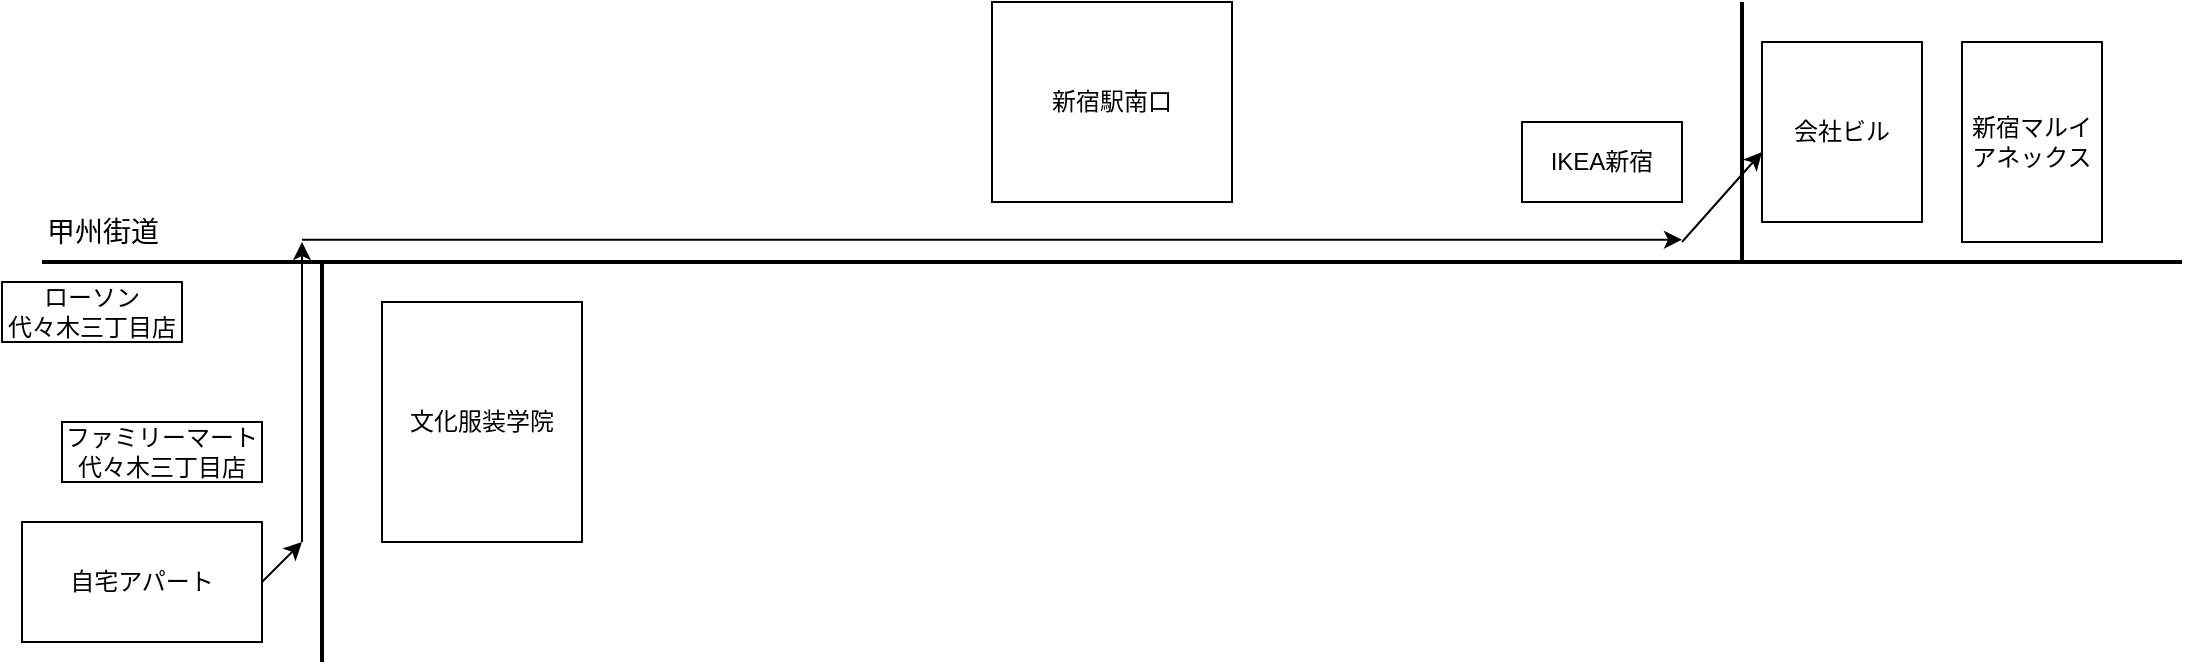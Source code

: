 <mxfile version="24.6.4" type="device">
  <diagram name="ページ1" id="eOdy42E6m8tO23XgPksV">
    <mxGraphModel dx="1035" dy="551" grid="1" gridSize="10" guides="1" tooltips="1" connect="1" arrows="1" fold="1" page="1" pageScale="1" pageWidth="1169" pageHeight="827" math="0" shadow="0">
      <root>
        <mxCell id="0" />
        <mxCell id="1" parent="0" />
        <mxCell id="NauwD-ksB0_6wiWFMnAi-1" value="会社ビル" style="rounded=0;whiteSpace=wrap;html=1;" parent="1" vertex="1">
          <mxGeometry x="910" y="100" width="80" height="90" as="geometry" />
        </mxCell>
        <mxCell id="NauwD-ksB0_6wiWFMnAi-2" value="自宅アパート" style="rounded=0;whiteSpace=wrap;html=1;" parent="1" vertex="1">
          <mxGeometry x="40" y="340" width="120" height="60" as="geometry" />
        </mxCell>
        <mxCell id="NauwD-ksB0_6wiWFMnAi-3" value="" style="endArrow=none;html=1;rounded=0;strokeWidth=2;" parent="1" edge="1">
          <mxGeometry width="50" height="50" relative="1" as="geometry">
            <mxPoint x="50" y="210" as="sourcePoint" />
            <mxPoint x="1120" y="210" as="targetPoint" />
          </mxGeometry>
        </mxCell>
        <mxCell id="NauwD-ksB0_6wiWFMnAi-4" value="" style="endArrow=none;html=1;rounded=0;strokeWidth=2;" parent="1" edge="1">
          <mxGeometry width="50" height="50" relative="1" as="geometry">
            <mxPoint x="190" y="410" as="sourcePoint" />
            <mxPoint x="190" y="210" as="targetPoint" />
          </mxGeometry>
        </mxCell>
        <mxCell id="NauwD-ksB0_6wiWFMnAi-5" value="&lt;font style=&quot;font-size: 14px;&quot;&gt;甲州街道&lt;/font&gt;" style="text;html=1;align=center;verticalAlign=middle;resizable=0;points=[];autosize=1;strokeColor=none;fillColor=none;" parent="1" vertex="1">
          <mxGeometry x="40" y="180" width="80" height="30" as="geometry" />
        </mxCell>
        <mxCell id="NauwD-ksB0_6wiWFMnAi-6" value="" style="endArrow=none;html=1;rounded=0;strokeWidth=2;" parent="1" edge="1">
          <mxGeometry x="-0.075" width="50" height="50" relative="1" as="geometry">
            <mxPoint x="900" y="210" as="sourcePoint" />
            <mxPoint x="900" y="80" as="targetPoint" />
            <Array as="points" />
            <mxPoint as="offset" />
          </mxGeometry>
        </mxCell>
        <mxCell id="NauwD-ksB0_6wiWFMnAi-7" value="IKEA新宿" style="rounded=0;whiteSpace=wrap;html=1;" parent="1" vertex="1">
          <mxGeometry x="790" y="140" width="80" height="40" as="geometry" />
        </mxCell>
        <mxCell id="NauwD-ksB0_6wiWFMnAi-8" value="ローソン&lt;div&gt;代々木三丁目店&lt;/div&gt;" style="rounded=0;whiteSpace=wrap;html=1;" parent="1" vertex="1">
          <mxGeometry x="30" y="220" width="90" height="30" as="geometry" />
        </mxCell>
        <mxCell id="NauwD-ksB0_6wiWFMnAi-11" value="文化服装学院" style="rounded=0;whiteSpace=wrap;html=1;" parent="1" vertex="1">
          <mxGeometry x="220" y="230" width="100" height="120" as="geometry" />
        </mxCell>
        <mxCell id="NauwD-ksB0_6wiWFMnAi-25" value="" style="endArrow=none;html=1;rounded=0;strokeWidth=2;" parent="1" edge="1">
          <mxGeometry width="50" height="50" relative="1" as="geometry">
            <mxPoint x="700" y="210" as="sourcePoint" />
            <mxPoint x="1110" y="210" as="targetPoint" />
          </mxGeometry>
        </mxCell>
        <mxCell id="joRgx8Pt6zYQtYc6P6Vt-1" value="ファミリーマート&lt;div&gt;代々木三丁目店&lt;/div&gt;" style="rounded=0;whiteSpace=wrap;html=1;" vertex="1" parent="1">
          <mxGeometry x="60" y="290" width="100" height="30" as="geometry" />
        </mxCell>
        <mxCell id="joRgx8Pt6zYQtYc6P6Vt-2" value="新宿駅南口" style="rounded=0;whiteSpace=wrap;html=1;" vertex="1" parent="1">
          <mxGeometry x="525" y="80" width="120" height="100" as="geometry" />
        </mxCell>
        <mxCell id="joRgx8Pt6zYQtYc6P6Vt-4" value="" style="endArrow=classic;html=1;rounded=0;exitX=1;exitY=0.5;exitDx=0;exitDy=0;" edge="1" parent="1" source="NauwD-ksB0_6wiWFMnAi-2">
          <mxGeometry width="50" height="50" relative="1" as="geometry">
            <mxPoint x="270" y="439" as="sourcePoint" />
            <mxPoint x="180" y="350" as="targetPoint" />
          </mxGeometry>
        </mxCell>
        <mxCell id="joRgx8Pt6zYQtYc6P6Vt-5" value="" style="endArrow=classic;html=1;rounded=0;" edge="1" parent="1">
          <mxGeometry width="50" height="50" relative="1" as="geometry">
            <mxPoint x="180" y="350" as="sourcePoint" />
            <mxPoint x="180" y="200" as="targetPoint" />
          </mxGeometry>
        </mxCell>
        <mxCell id="joRgx8Pt6zYQtYc6P6Vt-6" value="" style="endArrow=classic;html=1;rounded=0;" edge="1" parent="1">
          <mxGeometry width="50" height="50" relative="1" as="geometry">
            <mxPoint x="180" y="198.82" as="sourcePoint" />
            <mxPoint x="870" y="198.82" as="targetPoint" />
          </mxGeometry>
        </mxCell>
        <mxCell id="joRgx8Pt6zYQtYc6P6Vt-7" value="" style="endArrow=classic;html=1;rounded=0;entryX=0;entryY=0.5;entryDx=0;entryDy=0;" edge="1" parent="1">
          <mxGeometry width="50" height="50" relative="1" as="geometry">
            <mxPoint x="870" y="200" as="sourcePoint" />
            <mxPoint x="910" y="155" as="targetPoint" />
          </mxGeometry>
        </mxCell>
        <mxCell id="joRgx8Pt6zYQtYc6P6Vt-8" value="新宿マルイ&lt;div&gt;アネックス&lt;/div&gt;" style="rounded=0;whiteSpace=wrap;html=1;" vertex="1" parent="1">
          <mxGeometry x="1010" y="100" width="70" height="100" as="geometry" />
        </mxCell>
      </root>
    </mxGraphModel>
  </diagram>
</mxfile>
